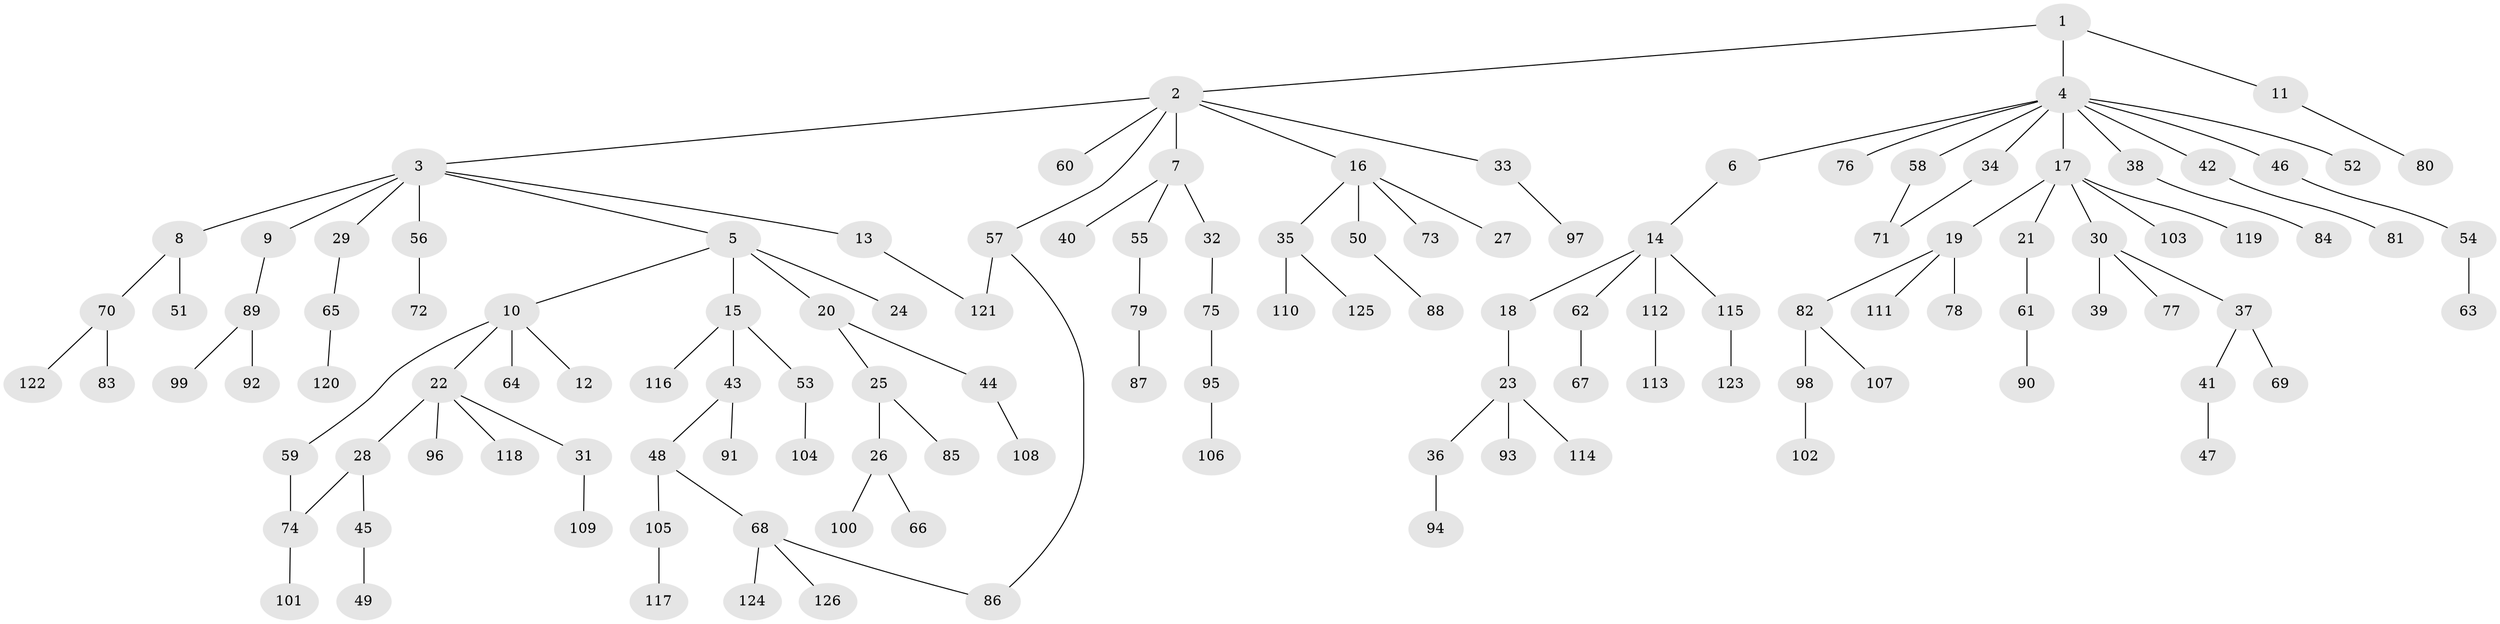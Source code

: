 // coarse degree distribution, {3: 0.08139534883720931, 12: 0.011627906976744186, 10: 0.011627906976744186, 6: 0.023255813953488372, 5: 0.05813953488372093, 4: 0.023255813953488372, 2: 0.2558139534883721, 1: 0.5348837209302325}
// Generated by graph-tools (version 1.1) at 2025/51/02/27/25 19:51:36]
// undirected, 126 vertices, 129 edges
graph export_dot {
graph [start="1"]
  node [color=gray90,style=filled];
  1;
  2;
  3;
  4;
  5;
  6;
  7;
  8;
  9;
  10;
  11;
  12;
  13;
  14;
  15;
  16;
  17;
  18;
  19;
  20;
  21;
  22;
  23;
  24;
  25;
  26;
  27;
  28;
  29;
  30;
  31;
  32;
  33;
  34;
  35;
  36;
  37;
  38;
  39;
  40;
  41;
  42;
  43;
  44;
  45;
  46;
  47;
  48;
  49;
  50;
  51;
  52;
  53;
  54;
  55;
  56;
  57;
  58;
  59;
  60;
  61;
  62;
  63;
  64;
  65;
  66;
  67;
  68;
  69;
  70;
  71;
  72;
  73;
  74;
  75;
  76;
  77;
  78;
  79;
  80;
  81;
  82;
  83;
  84;
  85;
  86;
  87;
  88;
  89;
  90;
  91;
  92;
  93;
  94;
  95;
  96;
  97;
  98;
  99;
  100;
  101;
  102;
  103;
  104;
  105;
  106;
  107;
  108;
  109;
  110;
  111;
  112;
  113;
  114;
  115;
  116;
  117;
  118;
  119;
  120;
  121;
  122;
  123;
  124;
  125;
  126;
  1 -- 2;
  1 -- 4;
  1 -- 11;
  2 -- 3;
  2 -- 7;
  2 -- 16;
  2 -- 33;
  2 -- 57;
  2 -- 60;
  3 -- 5;
  3 -- 8;
  3 -- 9;
  3 -- 13;
  3 -- 29;
  3 -- 56;
  4 -- 6;
  4 -- 17;
  4 -- 34;
  4 -- 38;
  4 -- 42;
  4 -- 46;
  4 -- 52;
  4 -- 58;
  4 -- 76;
  5 -- 10;
  5 -- 15;
  5 -- 20;
  5 -- 24;
  6 -- 14;
  7 -- 32;
  7 -- 40;
  7 -- 55;
  8 -- 51;
  8 -- 70;
  9 -- 89;
  10 -- 12;
  10 -- 22;
  10 -- 59;
  10 -- 64;
  11 -- 80;
  13 -- 121;
  14 -- 18;
  14 -- 62;
  14 -- 112;
  14 -- 115;
  15 -- 43;
  15 -- 53;
  15 -- 116;
  16 -- 27;
  16 -- 35;
  16 -- 50;
  16 -- 73;
  17 -- 19;
  17 -- 21;
  17 -- 30;
  17 -- 103;
  17 -- 119;
  18 -- 23;
  19 -- 78;
  19 -- 82;
  19 -- 111;
  20 -- 25;
  20 -- 44;
  21 -- 61;
  22 -- 28;
  22 -- 31;
  22 -- 96;
  22 -- 118;
  23 -- 36;
  23 -- 93;
  23 -- 114;
  25 -- 26;
  25 -- 85;
  26 -- 66;
  26 -- 100;
  28 -- 45;
  28 -- 74;
  29 -- 65;
  30 -- 37;
  30 -- 39;
  30 -- 77;
  31 -- 109;
  32 -- 75;
  33 -- 97;
  34 -- 71;
  35 -- 110;
  35 -- 125;
  36 -- 94;
  37 -- 41;
  37 -- 69;
  38 -- 84;
  41 -- 47;
  42 -- 81;
  43 -- 48;
  43 -- 91;
  44 -- 108;
  45 -- 49;
  46 -- 54;
  48 -- 68;
  48 -- 105;
  50 -- 88;
  53 -- 104;
  54 -- 63;
  55 -- 79;
  56 -- 72;
  57 -- 86;
  57 -- 121;
  58 -- 71;
  59 -- 74;
  61 -- 90;
  62 -- 67;
  65 -- 120;
  68 -- 124;
  68 -- 126;
  68 -- 86;
  70 -- 83;
  70 -- 122;
  74 -- 101;
  75 -- 95;
  79 -- 87;
  82 -- 98;
  82 -- 107;
  89 -- 92;
  89 -- 99;
  95 -- 106;
  98 -- 102;
  105 -- 117;
  112 -- 113;
  115 -- 123;
}
